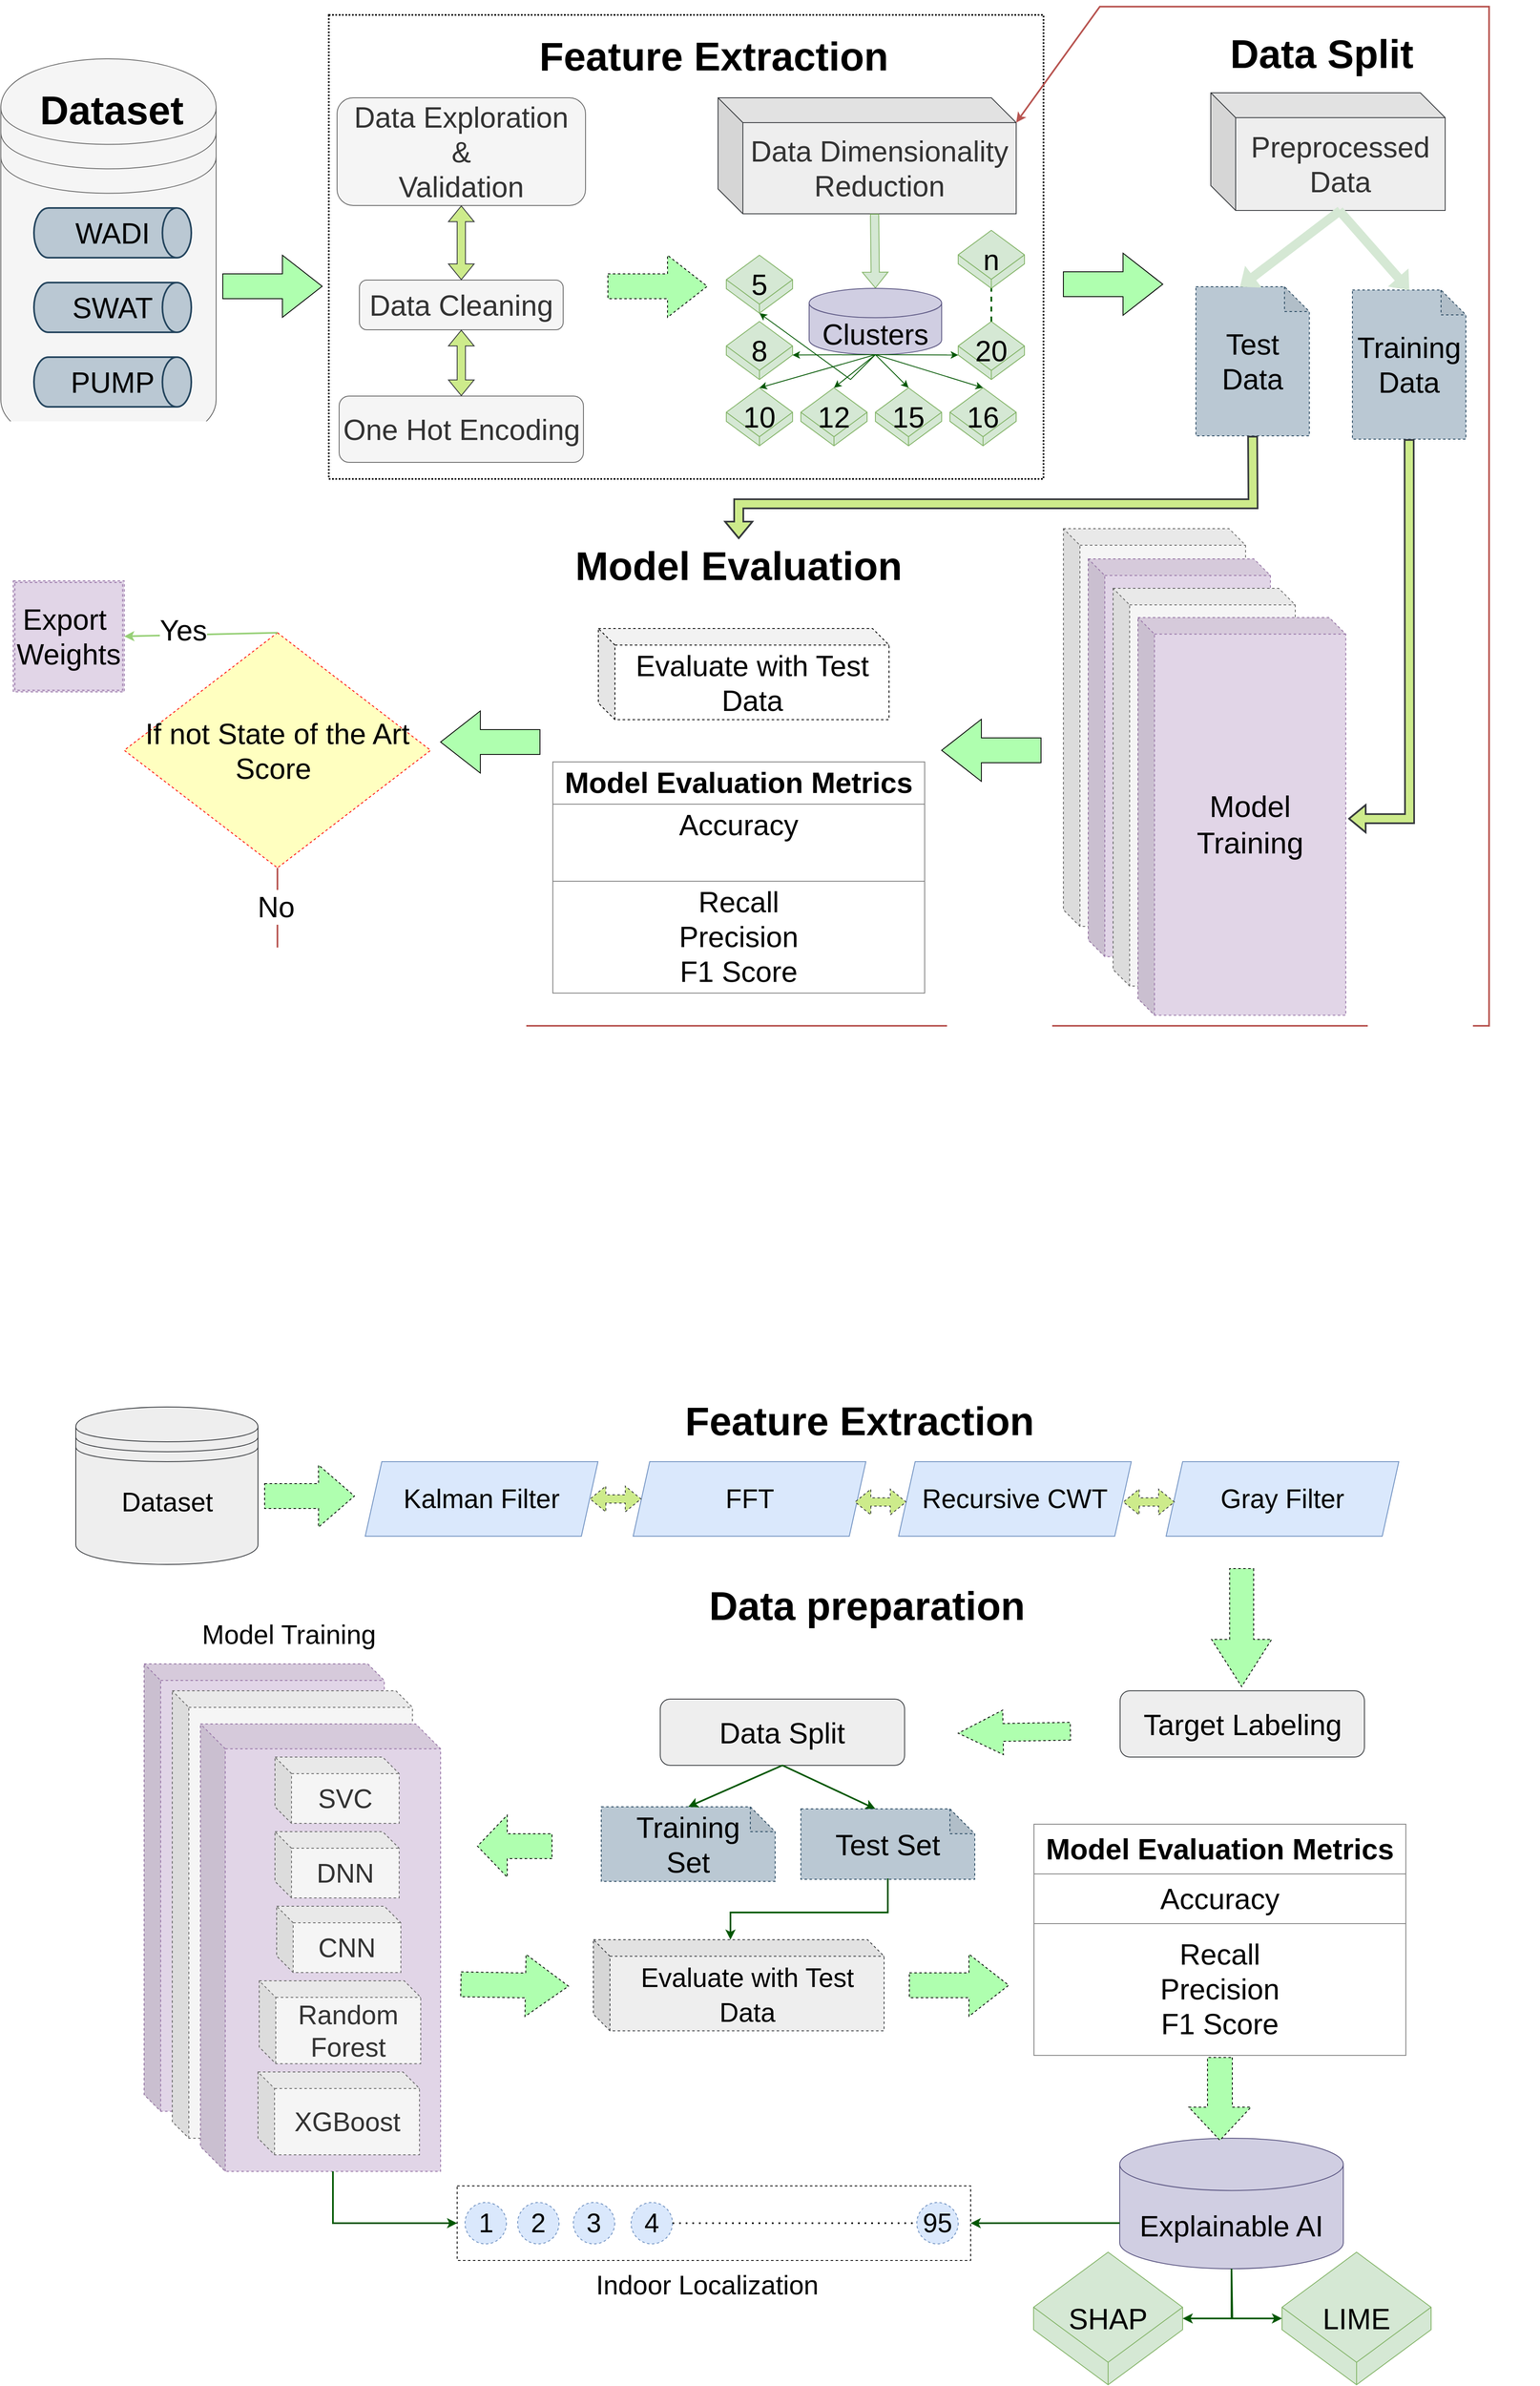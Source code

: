 <mxfile version="20.0.4" type="github">
  <diagram id="SIuOCTj9WiTIK6r_OFzA" name="Page-1">
    <mxGraphModel dx="9715" dy="-1882" grid="0" gridSize="10" guides="1" tooltips="1" connect="1" arrows="1" fold="1" page="0" pageScale="1" pageWidth="850" pageHeight="1100" math="0" shadow="0">
      <root>
        <mxCell id="0" />
        <mxCell id="1" parent="0" />
        <mxCell id="-bKTiDUC1StJp4o5c5Mv-105" value="" style="shape=cube;whiteSpace=wrap;html=1;boundedLbl=1;backgroundOutline=1;darkOpacity=0.05;darkOpacity2=0.1;dashed=1;fillColor=#e1d5e7;strokeColor=#9673a6;size=20;" vertex="1" parent="1">
          <mxGeometry x="-6864" y="5330" width="290" height="540" as="geometry" />
        </mxCell>
        <mxCell id="-bKTiDUC1StJp4o5c5Mv-103" value="" style="shape=cube;whiteSpace=wrap;html=1;boundedLbl=1;backgroundOutline=1;darkOpacity=0.05;darkOpacity2=0.1;dashed=1;fillColor=#f5f5f5;strokeColor=#666666;size=20;fontColor=#333333;" vertex="1" parent="1">
          <mxGeometry x="-6830" y="5362.5" width="290" height="540" as="geometry" />
        </mxCell>
        <mxCell id="-bKTiDUC1StJp4o5c5Mv-1" value="" style="rounded=0;whiteSpace=wrap;html=1;fontSize=35;dashed=1;dashPattern=1 1;strokeWidth=2;" vertex="1" parent="1">
          <mxGeometry x="-6641" y="3340" width="863" height="560" as="geometry" />
        </mxCell>
        <mxCell id="-bKTiDUC1StJp4o5c5Mv-2" value="" style="shape=datastore;whiteSpace=wrap;html=1;labelPosition=center;verticalLabelPosition=bottom;align=center;verticalAlign=top;fontSize=35;fillColor=#f5f5f5;strokeColor=#666666;fontColor=#333333;" vertex="1" parent="1">
          <mxGeometry x="-7037" y="3393" width="260" height="470" as="geometry" />
        </mxCell>
        <UserObject label="&lt;font&gt;&lt;span style=&quot;font-size: 48px&quot;&gt;Dataset&lt;/span&gt;&lt;br&gt;&lt;/font&gt;" lucidchartObjectId="th2AVY_x9sRy" id="-bKTiDUC1StJp4o5c5Mv-3">
          <mxCell style="html=1;overflow=block;blockSpacing=1;whiteSpace=wrap;;whiteSpace=wrap;fontSize=30;fontColor=default;fontStyle=1;spacing=3.8;strokeOpacity=0;fillOpacity=0;rounded=1;absoluteArcSize=1;arcSize=9;fillColor=default;strokeWidth=2.3;shadow=1;strokeColor=default;" vertex="1" parent="1">
            <mxGeometry x="-7029" y="3423" width="252" height="60" as="geometry" />
          </mxCell>
        </UserObject>
        <UserObject label="&lt;font&gt;&lt;span style=&quot;font-size: 48px&quot;&gt;Feature Extraction&lt;/span&gt;&lt;br&gt;&lt;/font&gt;" lucidchartObjectId="th2AVY_x9sRy" id="-bKTiDUC1StJp4o5c5Mv-4">
          <mxCell style="html=1;overflow=block;blockSpacing=1;whiteSpace=wrap;;whiteSpace=wrap;fontSize=30;fontColor=default;fontStyle=1;spacing=3.8;strokeOpacity=0;fillOpacity=0;rounded=1;absoluteArcSize=1;arcSize=9;fillColor=default;strokeWidth=2.3;shadow=1;strokeColor=default;" vertex="1" parent="1">
            <mxGeometry x="-6431" y="3358" width="510" height="60" as="geometry" />
          </mxCell>
        </UserObject>
        <mxCell id="-bKTiDUC1StJp4o5c5Mv-5" value="PUMP" style="strokeWidth=2;html=1;shape=mxgraph.flowchart.direct_data;whiteSpace=wrap;fontSize=35;fillColor=#bac8d3;strokeColor=#23445d;" vertex="1" parent="1">
          <mxGeometry x="-6997" y="3753" width="190" height="60" as="geometry" />
        </mxCell>
        <mxCell id="-bKTiDUC1StJp4o5c5Mv-6" value="SWAT" style="strokeWidth=2;html=1;shape=mxgraph.flowchart.direct_data;whiteSpace=wrap;fontSize=35;fillColor=#bac8d3;strokeColor=#23445d;" vertex="1" parent="1">
          <mxGeometry x="-6997" y="3663" width="190" height="60" as="geometry" />
        </mxCell>
        <mxCell id="-bKTiDUC1StJp4o5c5Mv-7" value="WADI" style="strokeWidth=2;html=1;shape=mxgraph.flowchart.direct_data;whiteSpace=wrap;fontSize=35;fillColor=#bac8d3;strokeColor=#23445d;" vertex="1" parent="1">
          <mxGeometry x="-6997" y="3573" width="190" height="60" as="geometry" />
        </mxCell>
        <mxCell id="-bKTiDUC1StJp4o5c5Mv-8" value="Data Exploration &lt;br&gt;&amp;amp; &lt;br&gt;Validation" style="rounded=1;whiteSpace=wrap;html=1;fontSize=35;strokeColor=#666666;fillColor=#f5f5f5;fontColor=#333333;" vertex="1" parent="1">
          <mxGeometry x="-6631" y="3440" width="300" height="130" as="geometry" />
        </mxCell>
        <mxCell id="-bKTiDUC1StJp4o5c5Mv-9" value="Data Cleaning" style="rounded=1;whiteSpace=wrap;html=1;fontSize=35;strokeColor=#666666;fillColor=#f5f5f5;fontColor=#333333;" vertex="1" parent="1">
          <mxGeometry x="-6604" y="3660" width="246" height="60" as="geometry" />
        </mxCell>
        <mxCell id="-bKTiDUC1StJp4o5c5Mv-10" value="" style="shape=flexArrow;endArrow=classic;startArrow=classic;html=1;rounded=0;fontSize=35;exitX=0.5;exitY=0;exitDx=0;exitDy=0;fillColor=#cdeb8b;strokeColor=#36393d;" edge="1" parent="1" source="-bKTiDUC1StJp4o5c5Mv-9" target="-bKTiDUC1StJp4o5c5Mv-8">
          <mxGeometry width="100" height="100" relative="1" as="geometry">
            <mxPoint x="-6451" y="3660" as="sourcePoint" />
            <mxPoint x="-6351" y="3560" as="targetPoint" />
          </mxGeometry>
        </mxCell>
        <mxCell id="-bKTiDUC1StJp4o5c5Mv-11" value="" style="html=1;outlineConnect=0;whiteSpace=wrap;fillColor=#AFFFAF;shape=mxgraph.archimate3.process;fontSize=35;strokeColor=#000000;" vertex="1" parent="1">
          <mxGeometry x="-6769" y="3630" width="120" height="75" as="geometry" />
        </mxCell>
        <mxCell id="-bKTiDUC1StJp4o5c5Mv-12" value="" style="html=1;outlineConnect=0;whiteSpace=wrap;fillColor=#AFFFAF;shape=mxgraph.archimate3.process;fontSize=35;strokeColor=#000000;dashed=1;strokeWidth=1;" vertex="1" parent="1">
          <mxGeometry x="-6304" y="3630" width="120" height="75" as="geometry" />
        </mxCell>
        <mxCell id="-bKTiDUC1StJp4o5c5Mv-13" value="&lt;span style=&quot;color: rgb(51, 51, 51);&quot;&gt;Data Dimensionality Reduction&lt;/span&gt;" style="shape=cube;whiteSpace=wrap;html=1;boundedLbl=1;backgroundOutline=1;darkOpacity=0.05;darkOpacity2=0.1;fontSize=35;strokeColor=#36393d;size=30;fillColor=#eeeeee;" vertex="1" parent="1">
          <mxGeometry x="-6171" y="3440" width="360" height="140" as="geometry" />
        </mxCell>
        <mxCell id="-bKTiDUC1StJp4o5c5Mv-14" value="" style="shape=flexArrow;endArrow=classic;html=1;rounded=0;fontSize=35;fillColor=#d5e8d4;strokeColor=#82b366;entryX=0.5;entryY=0;entryDx=0;entryDy=0;entryPerimeter=0;" edge="1" parent="1" target="-bKTiDUC1StJp4o5c5Mv-17">
          <mxGeometry width="50" height="50" relative="1" as="geometry">
            <mxPoint x="-5982" y="3580" as="sourcePoint" />
            <mxPoint x="-5981" y="3700" as="targetPoint" />
          </mxGeometry>
        </mxCell>
        <mxCell id="-bKTiDUC1StJp4o5c5Mv-15" value="One Hot Encoding" style="rounded=1;whiteSpace=wrap;html=1;fontSize=35;strokeColor=#666666;fillColor=#f5f5f5;fontColor=#333333;" vertex="1" parent="1">
          <mxGeometry x="-6628.5" y="3800" width="295" height="80" as="geometry" />
        </mxCell>
        <mxCell id="-bKTiDUC1StJp4o5c5Mv-16" value="" style="shape=flexArrow;endArrow=classic;startArrow=classic;html=1;rounded=0;fontSize=35;fillColor=#cdeb8b;strokeColor=#36393d;entryX=0.5;entryY=1;entryDx=0;entryDy=0;" edge="1" parent="1" source="-bKTiDUC1StJp4o5c5Mv-15" target="-bKTiDUC1StJp4o5c5Mv-9">
          <mxGeometry width="100" height="100" relative="1" as="geometry">
            <mxPoint x="-6471" y="3670" as="sourcePoint" />
            <mxPoint x="-6471" y="3600" as="targetPoint" />
          </mxGeometry>
        </mxCell>
        <mxCell id="-bKTiDUC1StJp4o5c5Mv-17" value="Clusters" style="shape=cylinder3;whiteSpace=wrap;html=1;boundedLbl=1;backgroundOutline=1;size=17.714;fontSize=35;strokeColor=#56517e;fillColor=#d0cee2;" vertex="1" parent="1">
          <mxGeometry x="-6061" y="3670" width="160" height="80" as="geometry" />
        </mxCell>
        <mxCell id="-bKTiDUC1StJp4o5c5Mv-18" value="5" style="html=1;whiteSpace=wrap;shape=isoCube2;backgroundOutline=1;isoAngle=22.517;fontSize=35;strokeColor=#82b366;fillColor=#d5e8d4;" vertex="1" parent="1">
          <mxGeometry x="-6161" y="3630" width="80" height="70" as="geometry" />
        </mxCell>
        <mxCell id="-bKTiDUC1StJp4o5c5Mv-19" value="8" style="html=1;whiteSpace=wrap;shape=isoCube2;backgroundOutline=1;isoAngle=22.517;fontSize=35;strokeColor=#82b366;fillColor=#d5e8d4;" vertex="1" parent="1">
          <mxGeometry x="-6161" y="3710" width="80" height="70" as="geometry" />
        </mxCell>
        <mxCell id="-bKTiDUC1StJp4o5c5Mv-20" value="15" style="html=1;whiteSpace=wrap;shape=isoCube2;backgroundOutline=1;isoAngle=22.517;fontSize=35;strokeColor=#82b366;fillColor=#d5e8d4;" vertex="1" parent="1">
          <mxGeometry x="-5981" y="3790" width="80" height="70" as="geometry" />
        </mxCell>
        <mxCell id="-bKTiDUC1StJp4o5c5Mv-21" value="16" style="html=1;whiteSpace=wrap;shape=isoCube2;backgroundOutline=1;isoAngle=22.517;fontSize=35;strokeColor=#82b366;fillColor=#d5e8d4;" vertex="1" parent="1">
          <mxGeometry x="-5891" y="3790" width="80" height="70" as="geometry" />
        </mxCell>
        <mxCell id="-bKTiDUC1StJp4o5c5Mv-22" value="10" style="html=1;whiteSpace=wrap;shape=isoCube2;backgroundOutline=1;isoAngle=22.517;fontSize=35;strokeColor=#82b366;fillColor=#d5e8d4;" vertex="1" parent="1">
          <mxGeometry x="-6161" y="3790" width="80" height="70" as="geometry" />
        </mxCell>
        <mxCell id="-bKTiDUC1StJp4o5c5Mv-23" value="12" style="html=1;whiteSpace=wrap;shape=isoCube2;backgroundOutline=1;isoAngle=22.517;fontSize=35;strokeColor=#82b366;fillColor=#d5e8d4;" vertex="1" parent="1">
          <mxGeometry x="-6071" y="3790" width="80" height="70" as="geometry" />
        </mxCell>
        <mxCell id="-bKTiDUC1StJp4o5c5Mv-24" value="20" style="html=1;whiteSpace=wrap;shape=isoCube2;backgroundOutline=1;isoAngle=22.517;fontSize=35;strokeColor=#82b366;fillColor=#d5e8d4;" vertex="1" parent="1">
          <mxGeometry x="-5881" y="3710" width="80" height="70" as="geometry" />
        </mxCell>
        <mxCell id="-bKTiDUC1StJp4o5c5Mv-25" value="n" style="html=1;whiteSpace=wrap;shape=isoCube2;backgroundOutline=1;isoAngle=22.517;fontSize=35;strokeColor=#82b366;fillColor=#d5e8d4;" vertex="1" parent="1">
          <mxGeometry x="-5881" y="3600" width="80" height="70" as="geometry" />
        </mxCell>
        <mxCell id="-bKTiDUC1StJp4o5c5Mv-26" value="" style="endArrow=classic;html=1;rounded=0;fontSize=35;fillColor=#008a00;strokeColor=#005700;entryX=0.5;entryY=0;entryDx=0;entryDy=0;entryPerimeter=0;exitX=0.5;exitY=1;exitDx=0;exitDy=0;exitPerimeter=0;" edge="1" parent="1" source="-bKTiDUC1StJp4o5c5Mv-17" target="-bKTiDUC1StJp4o5c5Mv-20">
          <mxGeometry width="50" height="50" relative="1" as="geometry">
            <mxPoint x="-6041" y="3990" as="sourcePoint" />
            <mxPoint x="-5991" y="3940" as="targetPoint" />
          </mxGeometry>
        </mxCell>
        <mxCell id="-bKTiDUC1StJp4o5c5Mv-27" value="" style="endArrow=classic;html=1;rounded=0;fontSize=35;fillColor=#008a00;strokeColor=#005700;entryX=0.5;entryY=0;entryDx=0;entryDy=0;entryPerimeter=0;exitX=0.5;exitY=1;exitDx=0;exitDy=0;exitPerimeter=0;" edge="1" parent="1" source="-bKTiDUC1StJp4o5c5Mv-17" target="-bKTiDUC1StJp4o5c5Mv-23">
          <mxGeometry width="50" height="50" relative="1" as="geometry">
            <mxPoint x="-6031" y="4000" as="sourcePoint" />
            <mxPoint x="-5981" y="3950" as="targetPoint" />
          </mxGeometry>
        </mxCell>
        <mxCell id="-bKTiDUC1StJp4o5c5Mv-28" value="" style="endArrow=classic;html=1;rounded=0;fontSize=35;fillColor=#008a00;strokeColor=#005700;entryX=0.5;entryY=0;entryDx=0;entryDy=0;entryPerimeter=0;exitX=0.5;exitY=1;exitDx=0;exitDy=0;exitPerimeter=0;" edge="1" parent="1" source="-bKTiDUC1StJp4o5c5Mv-17" target="-bKTiDUC1StJp4o5c5Mv-21">
          <mxGeometry width="50" height="50" relative="1" as="geometry">
            <mxPoint x="-5991" y="3770" as="sourcePoint" />
            <mxPoint x="-5981" y="3950" as="targetPoint" />
          </mxGeometry>
        </mxCell>
        <mxCell id="-bKTiDUC1StJp4o5c5Mv-29" value="" style="endArrow=classic;html=1;rounded=0;fontSize=35;fillColor=#008a00;strokeColor=#005700;entryX=0.5;entryY=0;entryDx=0;entryDy=0;entryPerimeter=0;exitX=0.5;exitY=1;exitDx=0;exitDy=0;exitPerimeter=0;" edge="1" parent="1" source="-bKTiDUC1StJp4o5c5Mv-17" target="-bKTiDUC1StJp4o5c5Mv-22">
          <mxGeometry width="50" height="50" relative="1" as="geometry">
            <mxPoint x="-5991" y="3770" as="sourcePoint" />
            <mxPoint x="-5971" y="3960" as="targetPoint" />
          </mxGeometry>
        </mxCell>
        <mxCell id="-bKTiDUC1StJp4o5c5Mv-30" value="" style="endArrow=classic;html=1;rounded=0;fontSize=35;fillColor=#008a00;strokeColor=#005700;entryX=0;entryY=0;entryDx=0;entryDy=40.462;entryPerimeter=0;exitX=0.5;exitY=1;exitDx=0;exitDy=0;exitPerimeter=0;" edge="1" parent="1" source="-bKTiDUC1StJp4o5c5Mv-17" target="-bKTiDUC1StJp4o5c5Mv-24">
          <mxGeometry width="50" height="50" relative="1" as="geometry">
            <mxPoint x="-6091" y="3910" as="sourcePoint" />
            <mxPoint x="-5961" y="3970" as="targetPoint" />
          </mxGeometry>
        </mxCell>
        <mxCell id="-bKTiDUC1StJp4o5c5Mv-31" value="" style="endArrow=classic;html=1;rounded=0;fontSize=35;fillColor=#008a00;strokeColor=#005700;exitX=0.5;exitY=1;exitDx=0;exitDy=0;exitPerimeter=0;entryX=0;entryY=0;entryDx=80;entryDy=40.462;entryPerimeter=0;" edge="1" parent="1" source="-bKTiDUC1StJp4o5c5Mv-17" target="-bKTiDUC1StJp4o5c5Mv-19">
          <mxGeometry width="50" height="50" relative="1" as="geometry">
            <mxPoint x="-5981" y="3770" as="sourcePoint" />
            <mxPoint x="-6091" y="3770" as="targetPoint" />
          </mxGeometry>
        </mxCell>
        <mxCell id="-bKTiDUC1StJp4o5c5Mv-32" value="" style="endArrow=none;dashed=1;html=1;rounded=0;fontSize=35;exitX=0.5;exitY=0;exitDx=0;exitDy=0;exitPerimeter=0;entryX=0.5;entryY=1;entryDx=0;entryDy=0;entryPerimeter=0;strokeWidth=2;fillColor=#008a00;strokeColor=#005700;" edge="1" parent="1" source="-bKTiDUC1StJp4o5c5Mv-24" target="-bKTiDUC1StJp4o5c5Mv-25">
          <mxGeometry width="50" height="50" relative="1" as="geometry">
            <mxPoint x="-5761" y="3800" as="sourcePoint" />
            <mxPoint x="-5711" y="3750" as="targetPoint" />
          </mxGeometry>
        </mxCell>
        <mxCell id="-bKTiDUC1StJp4o5c5Mv-33" value="" style="endArrow=classic;html=1;rounded=0;fontSize=35;fillColor=#008a00;strokeColor=#005700;entryX=0.5;entryY=1;entryDx=0;entryDy=0;entryPerimeter=0;exitX=0.5;exitY=1;exitDx=0;exitDy=0;exitPerimeter=0;" edge="1" parent="1" source="-bKTiDUC1StJp4o5c5Mv-17" target="-bKTiDUC1StJp4o5c5Mv-18">
          <mxGeometry width="50" height="50" relative="1" as="geometry">
            <mxPoint x="-5971" y="3790" as="sourcePoint" />
            <mxPoint x="-5931" y="4000" as="targetPoint" />
            <Array as="points">
              <mxPoint x="-6011" y="3780" />
            </Array>
          </mxGeometry>
        </mxCell>
        <mxCell id="-bKTiDUC1StJp4o5c5Mv-34" value="&lt;span style=&quot;color: rgb(51, 51, 51);&quot;&gt;Preprocessed Data&lt;/span&gt;" style="shape=cube;whiteSpace=wrap;html=1;boundedLbl=1;backgroundOutline=1;darkOpacity=0.05;darkOpacity2=0.1;fontSize=35;strokeColor=#36393d;size=30;fillColor=#eeeeee;" vertex="1" parent="1">
          <mxGeometry x="-5576" y="3434" width="283" height="142" as="geometry" />
        </mxCell>
        <mxCell id="-bKTiDUC1StJp4o5c5Mv-35" value="" style="html=1;outlineConnect=0;whiteSpace=wrap;fillColor=#AFFFAF;shape=mxgraph.archimate3.process;fontSize=35;strokeColor=#000000;" vertex="1" parent="1">
          <mxGeometry x="-5754" y="3627.5" width="120" height="75" as="geometry" />
        </mxCell>
        <mxCell id="-bKTiDUC1StJp4o5c5Mv-36" value="Test Data" style="shape=note;whiteSpace=wrap;html=1;backgroundOutline=1;darkOpacity=0.05;dashed=1;fontSize=35;strokeColor=#23445d;strokeWidth=1;fillColor=#bac8d3;" vertex="1" parent="1">
          <mxGeometry x="-5594" y="3668" width="137" height="180" as="geometry" />
        </mxCell>
        <mxCell id="-bKTiDUC1StJp4o5c5Mv-37" value="Training&lt;br&gt;Data" style="shape=note;whiteSpace=wrap;html=1;backgroundOutline=1;darkOpacity=0.05;dashed=1;fontSize=35;strokeColor=#23445d;strokeWidth=1;fillColor=#bac8d3;" vertex="1" parent="1">
          <mxGeometry x="-5405" y="3672" width="137" height="180" as="geometry" />
        </mxCell>
        <mxCell id="-bKTiDUC1StJp4o5c5Mv-38" value="" style="shape=flexArrow;endArrow=classic;html=1;rounded=0;fontSize=35;fillColor=#d5e8d4;strokeColor=#D5E8D4;entryX=0;entryY=0;entryDx=53.5;entryDy=0;entryPerimeter=0;exitX=0;exitY=0;exitDx=156.5;exitDy=142;exitPerimeter=0;" edge="1" parent="1" source="-bKTiDUC1StJp4o5c5Mv-34" target="-bKTiDUC1StJp4o5c5Mv-36">
          <mxGeometry width="50" height="50" relative="1" as="geometry">
            <mxPoint x="-5972" y="3590" as="sourcePoint" />
            <mxPoint x="-5971" y="3680" as="targetPoint" />
          </mxGeometry>
        </mxCell>
        <mxCell id="-bKTiDUC1StJp4o5c5Mv-39" value="" style="shape=flexArrow;endArrow=classic;html=1;rounded=0;fontSize=35;fillColor=#d5e8d4;strokeColor=#D5E8D4;entryX=0.5;entryY=0;entryDx=0;entryDy=0;entryPerimeter=0;" edge="1" parent="1" target="-bKTiDUC1StJp4o5c5Mv-37">
          <mxGeometry width="50" height="50" relative="1" as="geometry">
            <mxPoint x="-5421" y="3576" as="sourcePoint" />
            <mxPoint x="-5961" y="3690" as="targetPoint" />
          </mxGeometry>
        </mxCell>
        <UserObject label="&lt;font&gt;&lt;span style=&quot;font-size: 48px&quot;&gt;Data Split&lt;/span&gt;&lt;br&gt;&lt;/font&gt;" lucidchartObjectId="th2AVY_x9sRy" id="-bKTiDUC1StJp4o5c5Mv-40">
          <mxCell style="html=1;overflow=block;blockSpacing=1;whiteSpace=wrap;;whiteSpace=wrap;fontSize=30;fontColor=default;fontStyle=1;spacing=3.8;strokeOpacity=0;fillOpacity=0;rounded=1;absoluteArcSize=1;arcSize=9;fillColor=default;strokeWidth=2.3;shadow=1;strokeColor=default;" vertex="1" parent="1">
            <mxGeometry x="-5697" y="3355" width="510" height="60" as="geometry" />
          </mxCell>
        </UserObject>
        <mxCell id="-bKTiDUC1StJp4o5c5Mv-41" value="" style="shape=cube;whiteSpace=wrap;html=1;boundedLbl=1;backgroundOutline=1;darkOpacity=0.05;darkOpacity2=0.1;dashed=1;strokeColor=#666666;fillColor=#f5f5f5;fontColor=#333333;" vertex="1" parent="1">
          <mxGeometry x="-5754" y="3960" width="220" height="480" as="geometry" />
        </mxCell>
        <mxCell id="-bKTiDUC1StJp4o5c5Mv-42" value="" style="shape=cube;whiteSpace=wrap;html=1;boundedLbl=1;backgroundOutline=1;darkOpacity=0.05;darkOpacity2=0.1;dashed=1;strokeColor=#9673a6;fillColor=#e1d5e7;fontColor=default;" vertex="1" parent="1">
          <mxGeometry x="-5724" y="3996.5" width="220" height="480" as="geometry" />
        </mxCell>
        <mxCell id="-bKTiDUC1StJp4o5c5Mv-43" value="" style="shape=cube;whiteSpace=wrap;html=1;boundedLbl=1;backgroundOutline=1;darkOpacity=0.05;darkOpacity2=0.1;dashed=1;strokeColor=#666666;fillColor=#f5f5f5;fontColor=#333333;" vertex="1" parent="1">
          <mxGeometry x="-5694" y="4032" width="220" height="480" as="geometry" />
        </mxCell>
        <mxCell id="-bKTiDUC1StJp4o5c5Mv-44" value="&lt;span style=&quot;font-size: 36px&quot;&gt;Model Training&lt;/span&gt;" style="shape=cube;whiteSpace=wrap;html=1;boundedLbl=1;backgroundOutline=1;darkOpacity=0.05;darkOpacity2=0.1;dashed=1;fillColor=#e1d5e7;strokeColor=#9673a6;fontColor=default;" vertex="1" parent="1">
          <mxGeometry x="-5664" y="4067.25" width="251" height="480" as="geometry" />
        </mxCell>
        <mxCell id="-bKTiDUC1StJp4o5c5Mv-45" value="" style="shape=flexArrow;endArrow=classic;html=1;rounded=0;fontSize=35;strokeColor=#36393d;strokeWidth=2;exitX=0.5;exitY=1;exitDx=0;exitDy=0;exitPerimeter=0;fillColor=#cdeb8b;" edge="1" parent="1" source="-bKTiDUC1StJp4o5c5Mv-37">
          <mxGeometry width="50" height="50" relative="1" as="geometry">
            <mxPoint x="-5950" y="4010" as="sourcePoint" />
            <mxPoint x="-5410" y="4310" as="targetPoint" />
            <Array as="points">
              <mxPoint x="-5336" y="4310" />
            </Array>
          </mxGeometry>
        </mxCell>
        <mxCell id="-bKTiDUC1StJp4o5c5Mv-46" value="&lt;table border=&quot;1&quot; width=&quot;100%&quot; height=&quot;100%&quot; cellpadding=&quot;4&quot; style=&quot;width:100%;height:100%;border-collapse:collapse;&quot;&gt;&lt;tbody&gt;&lt;tr&gt;&lt;th align=&quot;center&quot;&gt;&lt;b&gt;Model Evaluation Metrics&lt;/b&gt;&lt;/th&gt;&lt;/tr&gt;&lt;tr&gt;&lt;td align=&quot;center&quot;&gt;Accuracy&lt;br&gt;&lt;br&gt;&lt;/td&gt;&lt;/tr&gt;&lt;tr&gt;&lt;td align=&quot;center&quot;&gt;Recall&lt;br&gt;Precision&lt;br&gt;F1 Score&lt;br&gt;&lt;/td&gt;&lt;/tr&gt;&lt;/tbody&gt;&lt;/table&gt;" style="text;html=1;strokeColor=none;fillColor=none;overflow=fill;dashed=1;fontSize=35;" vertex="1" parent="1">
          <mxGeometry x="-6371.5" y="4240.5" width="450" height="280" as="geometry" />
        </mxCell>
        <UserObject label="&lt;font&gt;&lt;span style=&quot;font-size: 48px&quot;&gt;Model Evaluation&lt;/span&gt;&lt;br&gt;&lt;/font&gt;" lucidchartObjectId="th2AVY_x9sRy" id="-bKTiDUC1StJp4o5c5Mv-47">
          <mxCell style="html=1;overflow=block;blockSpacing=1;whiteSpace=wrap;;whiteSpace=wrap;fontSize=30;fontColor=default;fontStyle=1;spacing=3.8;strokeOpacity=0;fillOpacity=0;rounded=1;absoluteArcSize=1;arcSize=9;fillColor=default;strokeWidth=2.3;shadow=1;strokeColor=default;" vertex="1" parent="1">
            <mxGeometry x="-6401" y="3972.5" width="510" height="60" as="geometry" />
          </mxCell>
        </UserObject>
        <mxCell id="-bKTiDUC1StJp4o5c5Mv-48" value="Evaluate with Test Data" style="shape=cube;whiteSpace=wrap;html=1;boundedLbl=1;backgroundOutline=1;darkOpacity=0.05;darkOpacity2=0.1;dashed=1;fontSize=35;strokeColor=#000000;strokeWidth=1;" vertex="1" parent="1">
          <mxGeometry x="-6315.5" y="4080.5" width="351" height="110" as="geometry" />
        </mxCell>
        <mxCell id="-bKTiDUC1StJp4o5c5Mv-49" value="" style="shape=flexArrow;endArrow=classic;html=1;rounded=0;fontSize=35;strokeColor=#36393d;strokeWidth=2;exitX=0.5;exitY=1;exitDx=0;exitDy=0;exitPerimeter=0;entryX=0.5;entryY=0;entryDx=0;entryDy=0;fillColor=#cdeb8b;" edge="1" parent="1" source="-bKTiDUC1StJp4o5c5Mv-36" target="-bKTiDUC1StJp4o5c5Mv-47">
          <mxGeometry width="50" height="50" relative="1" as="geometry">
            <mxPoint x="-5840" y="4070" as="sourcePoint" />
            <mxPoint x="-5790" y="4020" as="targetPoint" />
            <Array as="points">
              <mxPoint x="-5525" y="3930" />
              <mxPoint x="-6146" y="3930" />
            </Array>
          </mxGeometry>
        </mxCell>
        <mxCell id="-bKTiDUC1StJp4o5c5Mv-50" value="" style="html=1;outlineConnect=0;whiteSpace=wrap;fillColor=#AFFFAF;shape=mxgraph.archimate3.process;fontSize=35;strokeColor=#000000;rotation=-180;" vertex="1" parent="1">
          <mxGeometry x="-6506" y="4180" width="120" height="75" as="geometry" />
        </mxCell>
        <mxCell id="-bKTiDUC1StJp4o5c5Mv-51" value="" style="html=1;outlineConnect=0;whiteSpace=wrap;fillColor=#AFFFAF;shape=mxgraph.archimate3.process;fontSize=35;strokeColor=#000000;rotation=-180;" vertex="1" parent="1">
          <mxGeometry x="-5901" y="4190" width="120" height="75" as="geometry" />
        </mxCell>
        <mxCell id="-bKTiDUC1StJp4o5c5Mv-52" value="If not State of the Art Score&amp;nbsp;" style="rhombus;whiteSpace=wrap;html=1;fillColor=#ffffc0;strokeColor=#ff0000;dashed=1;fontSize=35;" vertex="1" parent="1">
          <mxGeometry x="-6888" y="4085.63" width="370" height="283.75" as="geometry" />
        </mxCell>
        <mxCell id="-bKTiDUC1StJp4o5c5Mv-53" value="" style="endArrow=classic;html=1;rounded=0;fontSize=35;strokeColor=#b85450;strokeWidth=2;exitX=0.5;exitY=1;exitDx=0;exitDy=0;entryX=0;entryY=0;entryDx=360;entryDy=30;entryPerimeter=0;fillColor=#f8cecc;" edge="1" parent="1" source="-bKTiDUC1StJp4o5c5Mv-52" target="-bKTiDUC1StJp4o5c5Mv-13">
          <mxGeometry width="50" height="50" relative="1" as="geometry">
            <mxPoint x="-6660" y="4540" as="sourcePoint" />
            <mxPoint x="-5750" y="3390" as="targetPoint" />
            <Array as="points">
              <mxPoint x="-6703" y="4560" />
              <mxPoint x="-5240" y="4560" />
              <mxPoint x="-5240" y="3330" />
              <mxPoint x="-5710" y="3330" />
            </Array>
          </mxGeometry>
        </mxCell>
        <mxCell id="-bKTiDUC1StJp4o5c5Mv-54" value="No" style="edgeLabel;html=1;align=center;verticalAlign=middle;resizable=0;points=[];fontSize=35;" vertex="1" connectable="0" parent="-bKTiDUC1StJp4o5c5Mv-53">
          <mxGeometry x="-0.974" y="-2" relative="1" as="geometry">
            <mxPoint as="offset" />
          </mxGeometry>
        </mxCell>
        <mxCell id="-bKTiDUC1StJp4o5c5Mv-55" value="" style="endArrow=classic;html=1;rounded=0;fontSize=35;strokeColor=#97D077;strokeWidth=2;exitX=0.5;exitY=0;exitDx=0;exitDy=0;entryX=1;entryY=0.5;entryDx=0;entryDy=0;" edge="1" parent="1" source="-bKTiDUC1StJp4o5c5Mv-52" target="-bKTiDUC1StJp4o5c5Mv-57">
          <mxGeometry width="50" height="50" relative="1" as="geometry">
            <mxPoint x="-6518" y="4120" as="sourcePoint" />
            <mxPoint x="-6918" y="4086" as="targetPoint" />
          </mxGeometry>
        </mxCell>
        <mxCell id="-bKTiDUC1StJp4o5c5Mv-56" value="Yes" style="edgeLabel;html=1;align=center;verticalAlign=middle;resizable=0;points=[];fontSize=35;" vertex="1" connectable="0" parent="-bKTiDUC1StJp4o5c5Mv-55">
          <mxGeometry x="-0.274" y="5" relative="1" as="geometry">
            <mxPoint x="-47" y="-10" as="offset" />
          </mxGeometry>
        </mxCell>
        <mxCell id="-bKTiDUC1StJp4o5c5Mv-57" value="Export&amp;nbsp;&lt;br&gt;Weights" style="shape=ext;double=1;whiteSpace=wrap;html=1;aspect=fixed;dashed=1;fontSize=35;strokeColor=#9673a6;strokeWidth=1;fillColor=#e1d5e7;" vertex="1" parent="1">
          <mxGeometry x="-7022" y="4023" width="134" height="134" as="geometry" />
        </mxCell>
        <mxCell id="-bKTiDUC1StJp4o5c5Mv-62" value="" style="shape=datastore;whiteSpace=wrap;html=1;labelPosition=center;verticalLabelPosition=bottom;align=center;verticalAlign=top;fontSize=35;fillColor=#eeeeee;strokeColor=#36393d;" vertex="1" parent="1">
          <mxGeometry x="-6946.5" y="5020" width="220" height="190" as="geometry" />
        </mxCell>
        <UserObject label="&lt;font&gt;&lt;span style=&quot;font-size: 48px&quot;&gt;Feature Extraction&lt;/span&gt;&lt;br&gt;&lt;/font&gt;" lucidchartObjectId="th2AVY_x9sRy" id="-bKTiDUC1StJp4o5c5Mv-67">
          <mxCell style="html=1;overflow=block;blockSpacing=1;whiteSpace=wrap;;whiteSpace=wrap;fontSize=30;fontColor=default;fontStyle=1;spacing=3.8;strokeOpacity=0;fillOpacity=0;rounded=1;absoluteArcSize=1;arcSize=9;fillColor=default;strokeWidth=2.3;shadow=1;strokeColor=default;" vertex="1" parent="1">
            <mxGeometry x="-6255.5" y="5005" width="510" height="60" as="geometry" />
          </mxCell>
        </UserObject>
        <mxCell id="-bKTiDUC1StJp4o5c5Mv-69" value="Kalman Filter" style="shape=parallelogram;perimeter=parallelogramPerimeter;whiteSpace=wrap;html=1;fixedSize=1;fontSize=32;fillColor=#dae8fc;strokeColor=#6c8ebf;" vertex="1" parent="1">
          <mxGeometry x="-6597" y="5086" width="281" height="90" as="geometry" />
        </mxCell>
        <mxCell id="-bKTiDUC1StJp4o5c5Mv-70" value="Gray Filter" style="shape=parallelogram;perimeter=parallelogramPerimeter;whiteSpace=wrap;html=1;fixedSize=1;fontSize=32;fillColor=#dae8fc;strokeColor=#6c8ebf;" vertex="1" parent="1">
          <mxGeometry x="-5630" y="5086" width="281" height="90" as="geometry" />
        </mxCell>
        <mxCell id="-bKTiDUC1StJp4o5c5Mv-71" value="FFT" style="shape=parallelogram;perimeter=parallelogramPerimeter;whiteSpace=wrap;html=1;fixedSize=1;fontSize=32;fillColor=#dae8fc;strokeColor=#6c8ebf;" vertex="1" parent="1">
          <mxGeometry x="-6273.5" y="5086" width="281" height="90" as="geometry" />
        </mxCell>
        <mxCell id="-bKTiDUC1StJp4o5c5Mv-72" value="Recursive CWT" style="shape=parallelogram;perimeter=parallelogramPerimeter;whiteSpace=wrap;html=1;fixedSize=1;fontSize=32;fillColor=#dae8fc;strokeColor=#6c8ebf;" vertex="1" parent="1">
          <mxGeometry x="-5953" y="5086" width="281" height="90" as="geometry" />
        </mxCell>
        <UserObject label="&lt;font&gt;&lt;span style=&quot;font-size: 48px&quot;&gt;Data preparation&lt;/span&gt;&lt;br&gt;&lt;/font&gt;" lucidchartObjectId="th2AVY_x9sRy" id="-bKTiDUC1StJp4o5c5Mv-73">
          <mxCell style="html=1;overflow=block;blockSpacing=1;whiteSpace=wrap;;whiteSpace=wrap;fontSize=30;fontColor=default;fontStyle=1;spacing=3.8;strokeOpacity=0;fillOpacity=0;rounded=1;absoluteArcSize=1;arcSize=9;fillColor=default;strokeWidth=2.3;shadow=1;strokeColor=default;" vertex="1" parent="1">
            <mxGeometry x="-6246" y="5228" width="510" height="60" as="geometry" />
          </mxCell>
        </UserObject>
        <mxCell id="-bKTiDUC1StJp4o5c5Mv-74" value="Target Labeling" style="rounded=1;whiteSpace=wrap;html=1;fontSize=35;strokeColor=#36393d;fillColor=#eeeeee;" vertex="1" parent="1">
          <mxGeometry x="-5685.5" y="5362.5" width="295" height="80" as="geometry" />
        </mxCell>
        <mxCell id="-bKTiDUC1StJp4o5c5Mv-75" value="Data Split" style="rounded=1;whiteSpace=wrap;html=1;fontSize=35;strokeColor=#36393d;fillColor=#eeeeee;" vertex="1" parent="1">
          <mxGeometry x="-6240.75" y="5372.5" width="295" height="80" as="geometry" />
        </mxCell>
        <mxCell id="-bKTiDUC1StJp4o5c5Mv-76" value="" style="html=1;outlineConnect=0;whiteSpace=wrap;fillColor=#AFFFAF;shape=mxgraph.archimate3.process;fontSize=35;strokeColor=#000000;dashed=1;strokeWidth=1;rotation=90;" vertex="1" parent="1">
          <mxGeometry x="-5610" y="5250" width="142.5" height="72.5" as="geometry" />
        </mxCell>
        <mxCell id="-bKTiDUC1StJp4o5c5Mv-77" value="" style="html=1;outlineConnect=0;whiteSpace=wrap;fillColor=#AFFFAF;shape=mxgraph.archimate3.process;fontSize=35;strokeColor=#000000;dashed=1;strokeWidth=1;rotation=-181;" vertex="1" parent="1">
          <mxGeometry x="-5881" y="5385.62" width="135.5" height="53.75" as="geometry" />
        </mxCell>
        <mxCell id="-bKTiDUC1StJp4o5c5Mv-78" value="" style="html=1;outlineConnect=0;whiteSpace=wrap;fillColor=#AFFFAF;shape=mxgraph.archimate3.process;fontSize=35;strokeColor=#000000;dashed=1;strokeWidth=1;rotation=0;" vertex="1" parent="1">
          <mxGeometry x="-6718.5" y="5090" width="108.5" height="75" as="geometry" />
        </mxCell>
        <mxCell id="-bKTiDUC1StJp4o5c5Mv-80" value="" style="endArrow=classic;html=1;rounded=0;fontSize=32;exitX=0.5;exitY=1;exitDx=0;exitDy=0;fillColor=#008a00;strokeColor=#005700;strokeWidth=2;entryX=0;entryY=0;entryDx=90;entryDy=0;entryPerimeter=0;" edge="1" parent="1" source="-bKTiDUC1StJp4o5c5Mv-75" target="-bKTiDUC1StJp4o5c5Mv-81">
          <mxGeometry width="50" height="50" relative="1" as="geometry">
            <mxPoint x="-5886.75" y="6032.48" as="sourcePoint" />
            <mxPoint x="-5836.75" y="5982.48" as="targetPoint" />
          </mxGeometry>
        </mxCell>
        <mxCell id="-bKTiDUC1StJp4o5c5Mv-81" value="Test Set" style="shape=note;whiteSpace=wrap;html=1;backgroundOutline=1;darkOpacity=0.05;dashed=1;fontSize=35;strokeColor=#23445d;strokeWidth=1;fillColor=#bac8d3;" vertex="1" parent="1">
          <mxGeometry x="-6071" y="5505" width="210" height="85" as="geometry" />
        </mxCell>
        <mxCell id="-bKTiDUC1StJp4o5c5Mv-82" value="Training&lt;br&gt;Set" style="shape=note;whiteSpace=wrap;html=1;backgroundOutline=1;darkOpacity=0.05;dashed=1;fontSize=35;strokeColor=#23445d;strokeWidth=1;fillColor=#bac8d3;" vertex="1" parent="1">
          <mxGeometry x="-6312" y="5502.5" width="210" height="90" as="geometry" />
        </mxCell>
        <mxCell id="-bKTiDUC1StJp4o5c5Mv-83" value="" style="endArrow=classic;html=1;rounded=0;fontSize=32;fillColor=#008a00;strokeColor=#005700;exitX=0.5;exitY=1;exitDx=0;exitDy=0;entryX=0.5;entryY=0;entryDx=0;entryDy=0;entryPerimeter=0;strokeWidth=2;" edge="1" parent="1" source="-bKTiDUC1StJp4o5c5Mv-75" target="-bKTiDUC1StJp4o5c5Mv-82">
          <mxGeometry width="50" height="50" relative="1" as="geometry">
            <mxPoint x="-5946.75" y="6002.48" as="sourcePoint" />
            <mxPoint x="-6275.75" y="5419.37" as="targetPoint" />
          </mxGeometry>
        </mxCell>
        <mxCell id="-bKTiDUC1StJp4o5c5Mv-96" value="" style="shape=cube;whiteSpace=wrap;html=1;boundedLbl=1;backgroundOutline=1;darkOpacity=0.05;darkOpacity2=0.1;dashed=1;fillColor=#e1d5e7;strokeColor=#9673a6;size=30;" vertex="1" parent="1">
          <mxGeometry x="-6796" y="5402.5" width="290" height="540" as="geometry" />
        </mxCell>
        <mxCell id="-bKTiDUC1StJp4o5c5Mv-97" value="&lt;font style=&quot;font-size: 32px;&quot;&gt;SVC&lt;/font&gt;" style="shape=cube;whiteSpace=wrap;html=1;boundedLbl=1;backgroundOutline=1;darkOpacity=0.05;darkOpacity2=0.1;dashed=1;fillColor=#f5f5f5;strokeColor=#666666;size=20;fontColor=#333333;" vertex="1" parent="1">
          <mxGeometry x="-6706" y="5442.5" width="150" height="80" as="geometry" />
        </mxCell>
        <mxCell id="-bKTiDUC1StJp4o5c5Mv-98" value="&lt;font style=&quot;font-size: 32px;&quot;&gt;DNN&lt;/font&gt;" style="shape=cube;whiteSpace=wrap;html=1;boundedLbl=1;backgroundOutline=1;darkOpacity=0.05;darkOpacity2=0.1;dashed=1;fillColor=#f5f5f5;strokeColor=#666666;size=20;fontColor=#333333;" vertex="1" parent="1">
          <mxGeometry x="-6706" y="5532.5" width="150" height="80" as="geometry" />
        </mxCell>
        <mxCell id="-bKTiDUC1StJp4o5c5Mv-99" value="&lt;font style=&quot;font-size: 32px;&quot;&gt;CNN&lt;/font&gt;" style="shape=cube;whiteSpace=wrap;html=1;boundedLbl=1;backgroundOutline=1;darkOpacity=0.05;darkOpacity2=0.1;dashed=1;fillColor=#f5f5f5;strokeColor=#666666;size=20;fontColor=#333333;" vertex="1" parent="1">
          <mxGeometry x="-6704" y="5622.5" width="150" height="80" as="geometry" />
        </mxCell>
        <mxCell id="-bKTiDUC1StJp4o5c5Mv-100" value="&lt;font style=&quot;font-size: 32px;&quot;&gt;XGBoost&lt;/font&gt;" style="shape=cube;whiteSpace=wrap;html=1;boundedLbl=1;backgroundOutline=1;darkOpacity=0.05;darkOpacity2=0.1;dashed=1;fillColor=#f5f5f5;strokeColor=#666666;size=20;fontColor=#333333;" vertex="1" parent="1">
          <mxGeometry x="-6726.5" y="5822.5" width="195" height="100" as="geometry" />
        </mxCell>
        <mxCell id="-bKTiDUC1StJp4o5c5Mv-101" value="&lt;font style=&quot;font-size: 32px;&quot;&gt;Random Forest&lt;/font&gt;" style="shape=cube;whiteSpace=wrap;html=1;boundedLbl=1;backgroundOutline=1;darkOpacity=0.05;darkOpacity2=0.1;dashed=1;fillColor=#f5f5f5;strokeColor=#666666;size=20;fontColor=#333333;" vertex="1" parent="1">
          <mxGeometry x="-6725" y="5712.5" width="195" height="100" as="geometry" />
        </mxCell>
        <mxCell id="-bKTiDUC1StJp4o5c5Mv-104" value="" style="html=1;outlineConnect=0;whiteSpace=wrap;fillColor=#AFFFAF;shape=mxgraph.archimate3.process;fontSize=35;strokeColor=#000000;dashed=1;strokeWidth=1;rotation=-180;" vertex="1" parent="1">
          <mxGeometry x="-6461.5" y="5512.5" width="90" height="75" as="geometry" />
        </mxCell>
        <UserObject label="&lt;font&gt;&lt;span style=&quot;font-weight: normal;&quot;&gt;&lt;font style=&quot;font-size: 32px;&quot;&gt;Model Training&lt;/font&gt;&lt;/span&gt;&lt;br&gt;&lt;/font&gt;" lucidchartObjectId="th2AVY_x9sRy" id="-bKTiDUC1StJp4o5c5Mv-106">
          <mxCell style="html=1;overflow=block;blockSpacing=1;whiteSpace=wrap;;whiteSpace=wrap;fontSize=30;fontColor=default;fontStyle=1;spacing=3.8;strokeOpacity=0;fillOpacity=0;rounded=1;absoluteArcSize=1;arcSize=9;fillColor=default;strokeWidth=2.3;shadow=1;strokeColor=default;" vertex="1" parent="1">
            <mxGeometry x="-6872" y="5265" width="366" height="60" as="geometry" />
          </mxCell>
        </UserObject>
        <UserObject label="&lt;font&gt;&lt;span style=&quot;font-weight: normal;&quot;&gt;&lt;font style=&quot;font-size: 32px;&quot;&gt;Dataset&lt;/font&gt;&lt;/span&gt;&lt;br&gt;&lt;/font&gt;" lucidchartObjectId="th2AVY_x9sRy" id="-bKTiDUC1StJp4o5c5Mv-107">
          <mxCell style="html=1;overflow=block;blockSpacing=1;whiteSpace=wrap;;whiteSpace=wrap;fontSize=30;fontColor=default;fontStyle=1;spacing=3.8;strokeOpacity=0;fillOpacity=0;rounded=1;absoluteArcSize=1;arcSize=9;fillColor=default;strokeWidth=2.3;shadow=1;strokeColor=default;" vertex="1" parent="1">
            <mxGeometry x="-6927.5" y="5105" width="182" height="60" as="geometry" />
          </mxCell>
        </UserObject>
        <mxCell id="-bKTiDUC1StJp4o5c5Mv-109" value="" style="html=1;outlineConnect=0;whiteSpace=wrap;fillColor=#AFFFAF;shape=mxgraph.archimate3.process;fontSize=35;strokeColor=#000000;dashed=1;strokeWidth=1;rotation=1;" vertex="1" parent="1">
          <mxGeometry x="-6481.5" y="5680.35" width="130" height="75" as="geometry" />
        </mxCell>
        <mxCell id="-bKTiDUC1StJp4o5c5Mv-110" value="&lt;font style=&quot;font-size: 32px;&quot;&gt;Evaluate with Test Data&lt;/font&gt;" style="shape=cube;whiteSpace=wrap;html=1;boundedLbl=1;backgroundOutline=1;darkOpacity=0.05;darkOpacity2=0.1;dashed=1;fontSize=35;strokeColor=#36393d;strokeWidth=1;fillColor=#eeeeee;" vertex="1" parent="1">
          <mxGeometry x="-6321.5" y="5662.85" width="351" height="110" as="geometry" />
        </mxCell>
        <mxCell id="-bKTiDUC1StJp4o5c5Mv-111" value="" style="endArrow=classic;html=1;rounded=0;fontSize=32;fillColor=#008a00;strokeColor=#005700;strokeWidth=2;entryX=0;entryY=0;entryDx=165.5;entryDy=0;entryPerimeter=0;" edge="1" parent="1" target="-bKTiDUC1StJp4o5c5Mv-110">
          <mxGeometry width="50" height="50" relative="1" as="geometry">
            <mxPoint x="-5966" y="5589" as="sourcePoint" />
            <mxPoint x="-6012.878" y="5517.5" as="targetPoint" />
            <Array as="points">
              <mxPoint x="-5966" y="5630" />
              <mxPoint x="-6156" y="5630" />
            </Array>
          </mxGeometry>
        </mxCell>
        <mxCell id="-bKTiDUC1StJp4o5c5Mv-112" value="" style="html=1;outlineConnect=0;whiteSpace=wrap;fillColor=#AFFFAF;shape=mxgraph.archimate3.process;fontSize=35;strokeColor=#000000;dashed=1;strokeWidth=1;rotation=0;" vertex="1" parent="1">
          <mxGeometry x="-5940" y="5680.35" width="120" height="75" as="geometry" />
        </mxCell>
        <mxCell id="-bKTiDUC1StJp4o5c5Mv-113" value="&lt;table border=&quot;1&quot; width=&quot;100%&quot; height=&quot;100%&quot; cellpadding=&quot;4&quot; style=&quot;width:100%;height:100%;border-collapse:collapse;&quot;&gt;&lt;tbody&gt;&lt;tr&gt;&lt;th align=&quot;center&quot;&gt;&lt;b&gt;Model Evaluation Metrics&lt;/b&gt;&lt;/th&gt;&lt;/tr&gt;&lt;tr&gt;&lt;td align=&quot;center&quot;&gt;Accuracy&lt;br&gt;&lt;/td&gt;&lt;/tr&gt;&lt;tr&gt;&lt;td align=&quot;center&quot;&gt;Recall&lt;br&gt;Precision&lt;br&gt;F1 Score&lt;br&gt;&lt;/td&gt;&lt;/tr&gt;&lt;/tbody&gt;&lt;/table&gt;" style="text;html=1;strokeColor=none;fillColor=none;overflow=fill;dashed=1;fontSize=35;" vertex="1" parent="1">
          <mxGeometry x="-5790" y="5522.5" width="450" height="280" as="geometry" />
        </mxCell>
        <mxCell id="-bKTiDUC1StJp4o5c5Mv-116" value="" style="rounded=0;whiteSpace=wrap;html=1;dashed=1;fontSize=32;" vertex="1" parent="1">
          <mxGeometry x="-6486" y="5960" width="620" height="90" as="geometry" />
        </mxCell>
        <mxCell id="-bKTiDUC1StJp4o5c5Mv-117" value="1" style="ellipse;whiteSpace=wrap;html=1;aspect=fixed;dashed=1;fontSize=32;fillColor=#dae8fc;strokeColor=#6c8ebf;" vertex="1" parent="1">
          <mxGeometry x="-6476.5" y="5980" width="50" height="50" as="geometry" />
        </mxCell>
        <mxCell id="-bKTiDUC1StJp4o5c5Mv-118" value="2" style="ellipse;whiteSpace=wrap;html=1;aspect=fixed;dashed=1;fontSize=32;fillColor=#dae8fc;strokeColor=#6c8ebf;" vertex="1" parent="1">
          <mxGeometry x="-6413" y="5980" width="50" height="50" as="geometry" />
        </mxCell>
        <mxCell id="-bKTiDUC1StJp4o5c5Mv-119" value="3" style="ellipse;whiteSpace=wrap;html=1;aspect=fixed;dashed=1;fontSize=32;fillColor=#dae8fc;strokeColor=#6c8ebf;" vertex="1" parent="1">
          <mxGeometry x="-6345.75" y="5980" width="50" height="50" as="geometry" />
        </mxCell>
        <mxCell id="-bKTiDUC1StJp4o5c5Mv-120" value="95" style="ellipse;whiteSpace=wrap;html=1;aspect=fixed;dashed=1;fontSize=32;fillColor=#dae8fc;strokeColor=#6c8ebf;" vertex="1" parent="1">
          <mxGeometry x="-5931" y="5980" width="50" height="50" as="geometry" />
        </mxCell>
        <mxCell id="-bKTiDUC1StJp4o5c5Mv-121" value="4" style="ellipse;whiteSpace=wrap;html=1;aspect=fixed;dashed=1;fontSize=32;fillColor=#dae8fc;strokeColor=#6c8ebf;" vertex="1" parent="1">
          <mxGeometry x="-6276" y="5980" width="50" height="50" as="geometry" />
        </mxCell>
        <mxCell id="-bKTiDUC1StJp4o5c5Mv-122" value="" style="endArrow=none;dashed=1;html=1;dashPattern=1 3;strokeWidth=2;rounded=0;fontSize=32;exitX=1;exitY=0.5;exitDx=0;exitDy=0;entryX=0;entryY=0.5;entryDx=0;entryDy=0;" edge="1" parent="1" source="-bKTiDUC1StJp4o5c5Mv-121" target="-bKTiDUC1StJp4o5c5Mv-120">
          <mxGeometry width="50" height="50" relative="1" as="geometry">
            <mxPoint x="-5965" y="6290" as="sourcePoint" />
            <mxPoint x="-5915" y="6240" as="targetPoint" />
          </mxGeometry>
        </mxCell>
        <mxCell id="-bKTiDUC1StJp4o5c5Mv-125" value="Explainable AI" style="shape=cylinder3;whiteSpace=wrap;html=1;boundedLbl=1;backgroundOutline=1;size=31.546;fontSize=35;strokeColor=#56517e;fillColor=#d0cee2;" vertex="1" parent="1">
          <mxGeometry x="-5686" y="5902.5" width="270" height="157.5" as="geometry" />
        </mxCell>
        <mxCell id="-bKTiDUC1StJp4o5c5Mv-126" value="" style="html=1;outlineConnect=0;whiteSpace=wrap;fillColor=#AFFFAF;shape=mxgraph.archimate3.process;fontSize=35;strokeColor=#000000;dashed=1;strokeWidth=1;rotation=90;" vertex="1" parent="1">
          <mxGeometry x="-5615" y="5817.5" width="100" height="75" as="geometry" />
        </mxCell>
        <mxCell id="-bKTiDUC1StJp4o5c5Mv-129" value="SHAP" style="html=1;whiteSpace=wrap;shape=isoCube2;backgroundOutline=1;isoAngle=22.517;fontSize=35;strokeColor=#82b366;fillColor=#d5e8d4;" vertex="1" parent="1">
          <mxGeometry x="-5790" y="6040" width="180" height="160" as="geometry" />
        </mxCell>
        <mxCell id="-bKTiDUC1StJp4o5c5Mv-130" value="LIME" style="html=1;whiteSpace=wrap;shape=isoCube2;backgroundOutline=1;isoAngle=22.517;fontSize=35;strokeColor=#82b366;fillColor=#d5e8d4;" vertex="1" parent="1">
          <mxGeometry x="-5490" y="6040" width="180" height="160" as="geometry" />
        </mxCell>
        <UserObject label="&lt;font&gt;&lt;span style=&quot;font-weight: normal;&quot;&gt;&lt;font style=&quot;font-size: 32px;&quot;&gt;Indoor Localization&lt;/font&gt;&lt;/span&gt;&lt;br&gt;&lt;/font&gt;" lucidchartObjectId="th2AVY_x9sRy" id="-bKTiDUC1StJp4o5c5Mv-131">
          <mxCell style="html=1;overflow=block;blockSpacing=1;whiteSpace=wrap;;whiteSpace=wrap;fontSize=30;fontColor=default;fontStyle=1;spacing=3.8;strokeOpacity=0;fillOpacity=0;rounded=1;absoluteArcSize=1;arcSize=9;fillColor=default;strokeWidth=2.3;shadow=1;strokeColor=default;" vertex="1" parent="1">
            <mxGeometry x="-6367" y="6050" width="366" height="60" as="geometry" />
          </mxCell>
        </UserObject>
        <mxCell id="-bKTiDUC1StJp4o5c5Mv-133" value="" style="endArrow=classic;html=1;rounded=0;fontSize=32;fillColor=#008a00;strokeColor=#005700;exitX=0.5;exitY=1;exitDx=0;exitDy=0;strokeWidth=2;exitPerimeter=0;entryX=1;entryY=0.5;entryDx=0;entryDy=0;entryPerimeter=0;" edge="1" parent="1" source="-bKTiDUC1StJp4o5c5Mv-125" target="-bKTiDUC1StJp4o5c5Mv-129">
          <mxGeometry width="50" height="50" relative="1" as="geometry">
            <mxPoint x="-6083.25" y="5462.5" as="sourcePoint" />
            <mxPoint x="-5600" y="6120" as="targetPoint" />
            <Array as="points">
              <mxPoint x="-5550" y="6120" />
            </Array>
          </mxGeometry>
        </mxCell>
        <mxCell id="-bKTiDUC1StJp4o5c5Mv-134" value="" style="endArrow=classic;html=1;rounded=0;fontSize=32;fillColor=#008a00;strokeColor=#005700;strokeWidth=2;exitX=0.5;exitY=1;exitDx=0;exitDy=0;exitPerimeter=0;entryX=0;entryY=0.5;entryDx=0;entryDy=0;entryPerimeter=0;" edge="1" parent="1" source="-bKTiDUC1StJp4o5c5Mv-125" target="-bKTiDUC1StJp4o5c5Mv-130">
          <mxGeometry width="50" height="50" relative="1" as="geometry">
            <mxPoint x="-5500" y="6100" as="sourcePoint" />
            <mxPoint x="-5550" y="6210" as="targetPoint" />
            <Array as="points">
              <mxPoint x="-5551" y="6120" />
            </Array>
          </mxGeometry>
        </mxCell>
        <mxCell id="-bKTiDUC1StJp4o5c5Mv-135" value="" style="endArrow=classic;html=1;rounded=0;fontSize=32;fillColor=#008a00;strokeColor=#005700;exitX=0;exitY=0;exitDx=0;exitDy=102.352;entryX=1;entryY=0.5;entryDx=0;entryDy=0;strokeWidth=2;exitPerimeter=0;" edge="1" parent="1" source="-bKTiDUC1StJp4o5c5Mv-125" target="-bKTiDUC1StJp4o5c5Mv-116">
          <mxGeometry width="50" height="50" relative="1" as="geometry">
            <mxPoint x="-6083.25" y="5462.5" as="sourcePoint" />
            <mxPoint x="-6216" y="5512.5" as="targetPoint" />
          </mxGeometry>
        </mxCell>
        <mxCell id="-bKTiDUC1StJp4o5c5Mv-136" value="" style="endArrow=classic;html=1;rounded=0;fontSize=32;fillColor=#008a00;strokeColor=#005700;exitX=0;exitY=0;exitDx=160;exitDy=540;entryX=0;entryY=0.5;entryDx=0;entryDy=0;strokeWidth=2;exitPerimeter=0;" edge="1" parent="1" source="-bKTiDUC1StJp4o5c5Mv-96" target="-bKTiDUC1StJp4o5c5Mv-116">
          <mxGeometry width="50" height="50" relative="1" as="geometry">
            <mxPoint x="-5676" y="5991.25" as="sourcePoint" />
            <mxPoint x="-5856" y="5992.5" as="targetPoint" />
            <Array as="points">
              <mxPoint x="-6636" y="6005" />
            </Array>
          </mxGeometry>
        </mxCell>
        <mxCell id="-bKTiDUC1StJp4o5c5Mv-137" value="" style="shape=flexArrow;endArrow=classic;startArrow=classic;html=1;rounded=0;fontSize=32;strokeWidth=1;fillColor=#cdeb8b;strokeColor=#36393d;dashed=1;exitX=1;exitY=0.5;exitDx=0;exitDy=0;" edge="1" parent="1" source="-bKTiDUC1StJp4o5c5Mv-69" target="-bKTiDUC1StJp4o5c5Mv-71">
          <mxGeometry width="100" height="100" relative="1" as="geometry">
            <mxPoint x="-6276" y="5293" as="sourcePoint" />
            <mxPoint x="-6176" y="5193" as="targetPoint" />
          </mxGeometry>
        </mxCell>
        <mxCell id="-bKTiDUC1StJp4o5c5Mv-138" value="" style="shape=flexArrow;endArrow=classic;startArrow=classic;html=1;rounded=0;fontSize=32;strokeWidth=1;fillColor=#cdeb8b;strokeColor=#36393d;dashed=1;exitX=1;exitY=0.5;exitDx=0;exitDy=0;" edge="1" parent="1">
          <mxGeometry width="100" height="100" relative="1" as="geometry">
            <mxPoint x="-5682" y="5134.63" as="sourcePoint" />
            <mxPoint x="-5619.5" y="5134.63" as="targetPoint" />
          </mxGeometry>
        </mxCell>
        <mxCell id="-bKTiDUC1StJp4o5c5Mv-139" value="" style="shape=flexArrow;endArrow=classic;startArrow=classic;html=1;rounded=0;fontSize=32;strokeWidth=1;fillColor=#cdeb8b;strokeColor=#36393d;dashed=1;exitX=1;exitY=0.5;exitDx=0;exitDy=0;" edge="1" parent="1">
          <mxGeometry width="100" height="100" relative="1" as="geometry">
            <mxPoint x="-6006" y="5134.63" as="sourcePoint" />
            <mxPoint x="-5943.5" y="5134.63" as="targetPoint" />
          </mxGeometry>
        </mxCell>
      </root>
    </mxGraphModel>
  </diagram>
</mxfile>
